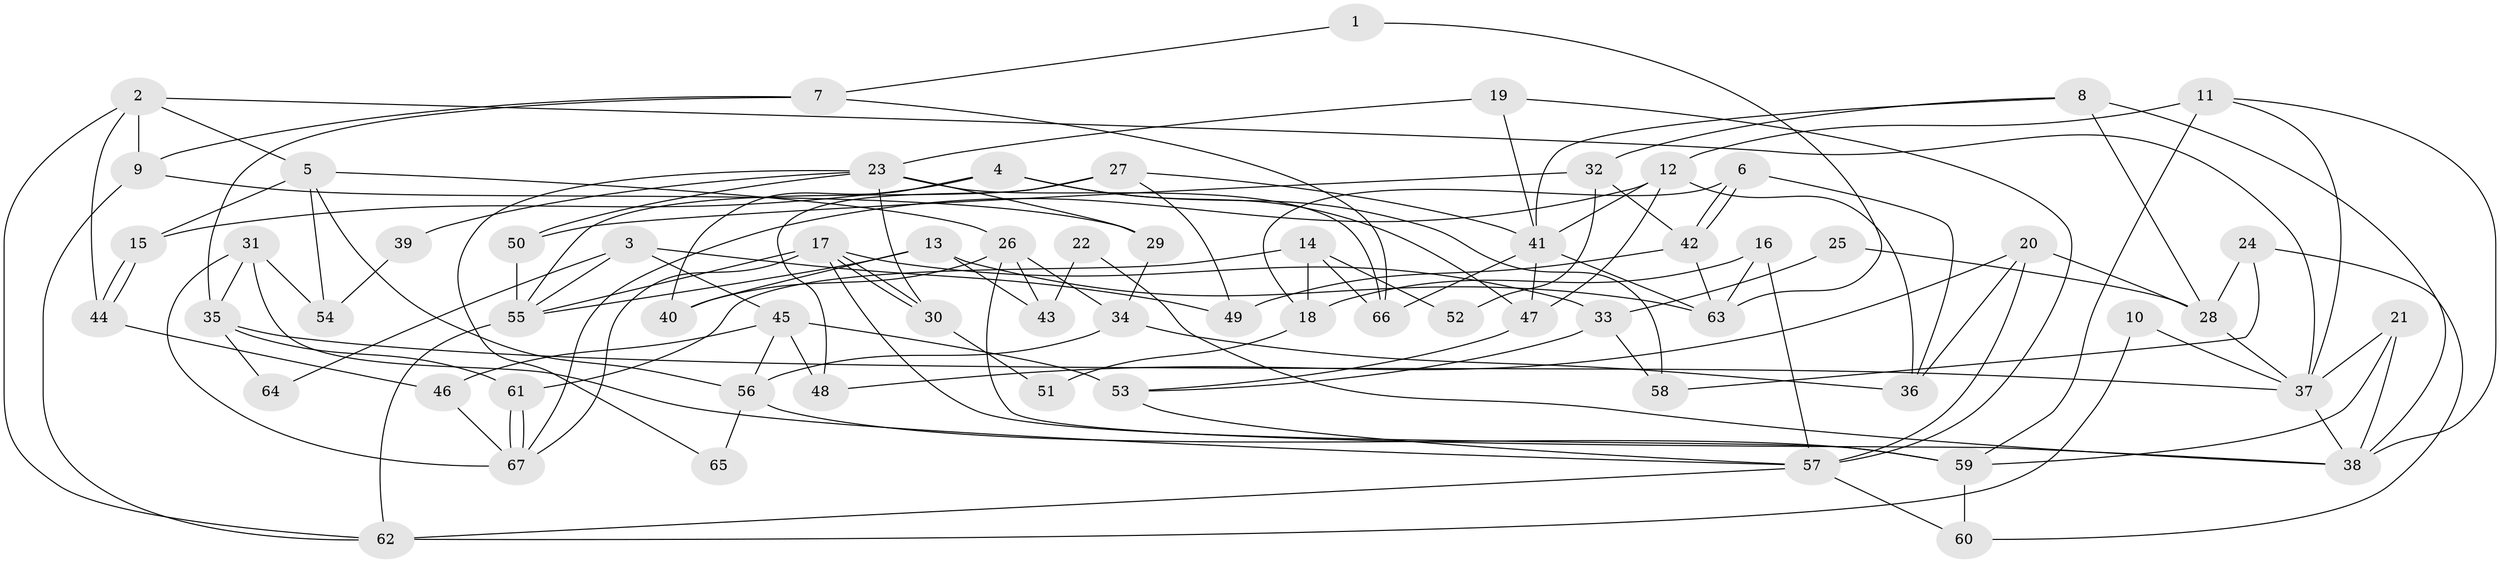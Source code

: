 // Generated by graph-tools (version 1.1) at 2025/02/03/09/25 03:02:11]
// undirected, 67 vertices, 134 edges
graph export_dot {
graph [start="1"]
  node [color=gray90,style=filled];
  1;
  2;
  3;
  4;
  5;
  6;
  7;
  8;
  9;
  10;
  11;
  12;
  13;
  14;
  15;
  16;
  17;
  18;
  19;
  20;
  21;
  22;
  23;
  24;
  25;
  26;
  27;
  28;
  29;
  30;
  31;
  32;
  33;
  34;
  35;
  36;
  37;
  38;
  39;
  40;
  41;
  42;
  43;
  44;
  45;
  46;
  47;
  48;
  49;
  50;
  51;
  52;
  53;
  54;
  55;
  56;
  57;
  58;
  59;
  60;
  61;
  62;
  63;
  64;
  65;
  66;
  67;
  1 -- 63;
  1 -- 7;
  2 -- 44;
  2 -- 37;
  2 -- 5;
  2 -- 9;
  2 -- 62;
  3 -- 55;
  3 -- 45;
  3 -- 49;
  3 -- 64;
  4 -- 47;
  4 -- 15;
  4 -- 40;
  4 -- 58;
  5 -- 56;
  5 -- 15;
  5 -- 26;
  5 -- 54;
  6 -- 18;
  6 -- 42;
  6 -- 42;
  6 -- 36;
  7 -- 35;
  7 -- 9;
  7 -- 66;
  8 -- 28;
  8 -- 41;
  8 -- 32;
  8 -- 38;
  9 -- 62;
  9 -- 29;
  10 -- 62;
  10 -- 37;
  11 -- 59;
  11 -- 38;
  11 -- 12;
  11 -- 37;
  12 -- 41;
  12 -- 36;
  12 -- 47;
  12 -- 67;
  13 -- 55;
  13 -- 40;
  13 -- 43;
  13 -- 63;
  14 -- 61;
  14 -- 66;
  14 -- 18;
  14 -- 52;
  15 -- 44;
  15 -- 44;
  16 -- 57;
  16 -- 63;
  16 -- 18;
  17 -- 30;
  17 -- 30;
  17 -- 67;
  17 -- 33;
  17 -- 55;
  17 -- 59;
  18 -- 51;
  19 -- 57;
  19 -- 23;
  19 -- 41;
  20 -- 36;
  20 -- 57;
  20 -- 28;
  20 -- 48;
  21 -- 37;
  21 -- 38;
  21 -- 59;
  22 -- 38;
  22 -- 43;
  23 -- 66;
  23 -- 29;
  23 -- 30;
  23 -- 39;
  23 -- 50;
  23 -- 65;
  24 -- 28;
  24 -- 60;
  24 -- 58;
  25 -- 28;
  25 -- 33;
  26 -- 34;
  26 -- 38;
  26 -- 40;
  26 -- 43;
  27 -- 55;
  27 -- 41;
  27 -- 48;
  27 -- 49;
  28 -- 37;
  29 -- 34;
  30 -- 51;
  31 -- 67;
  31 -- 57;
  31 -- 35;
  31 -- 54;
  32 -- 42;
  32 -- 50;
  32 -- 52;
  33 -- 58;
  33 -- 53;
  34 -- 36;
  34 -- 56;
  35 -- 37;
  35 -- 61;
  35 -- 64;
  37 -- 38;
  39 -- 54;
  41 -- 63;
  41 -- 47;
  41 -- 66;
  42 -- 49;
  42 -- 63;
  44 -- 46;
  45 -- 48;
  45 -- 53;
  45 -- 46;
  45 -- 56;
  46 -- 67;
  47 -- 53;
  50 -- 55;
  53 -- 57;
  55 -- 62;
  56 -- 59;
  56 -- 65;
  57 -- 62;
  57 -- 60;
  59 -- 60;
  61 -- 67;
  61 -- 67;
}
